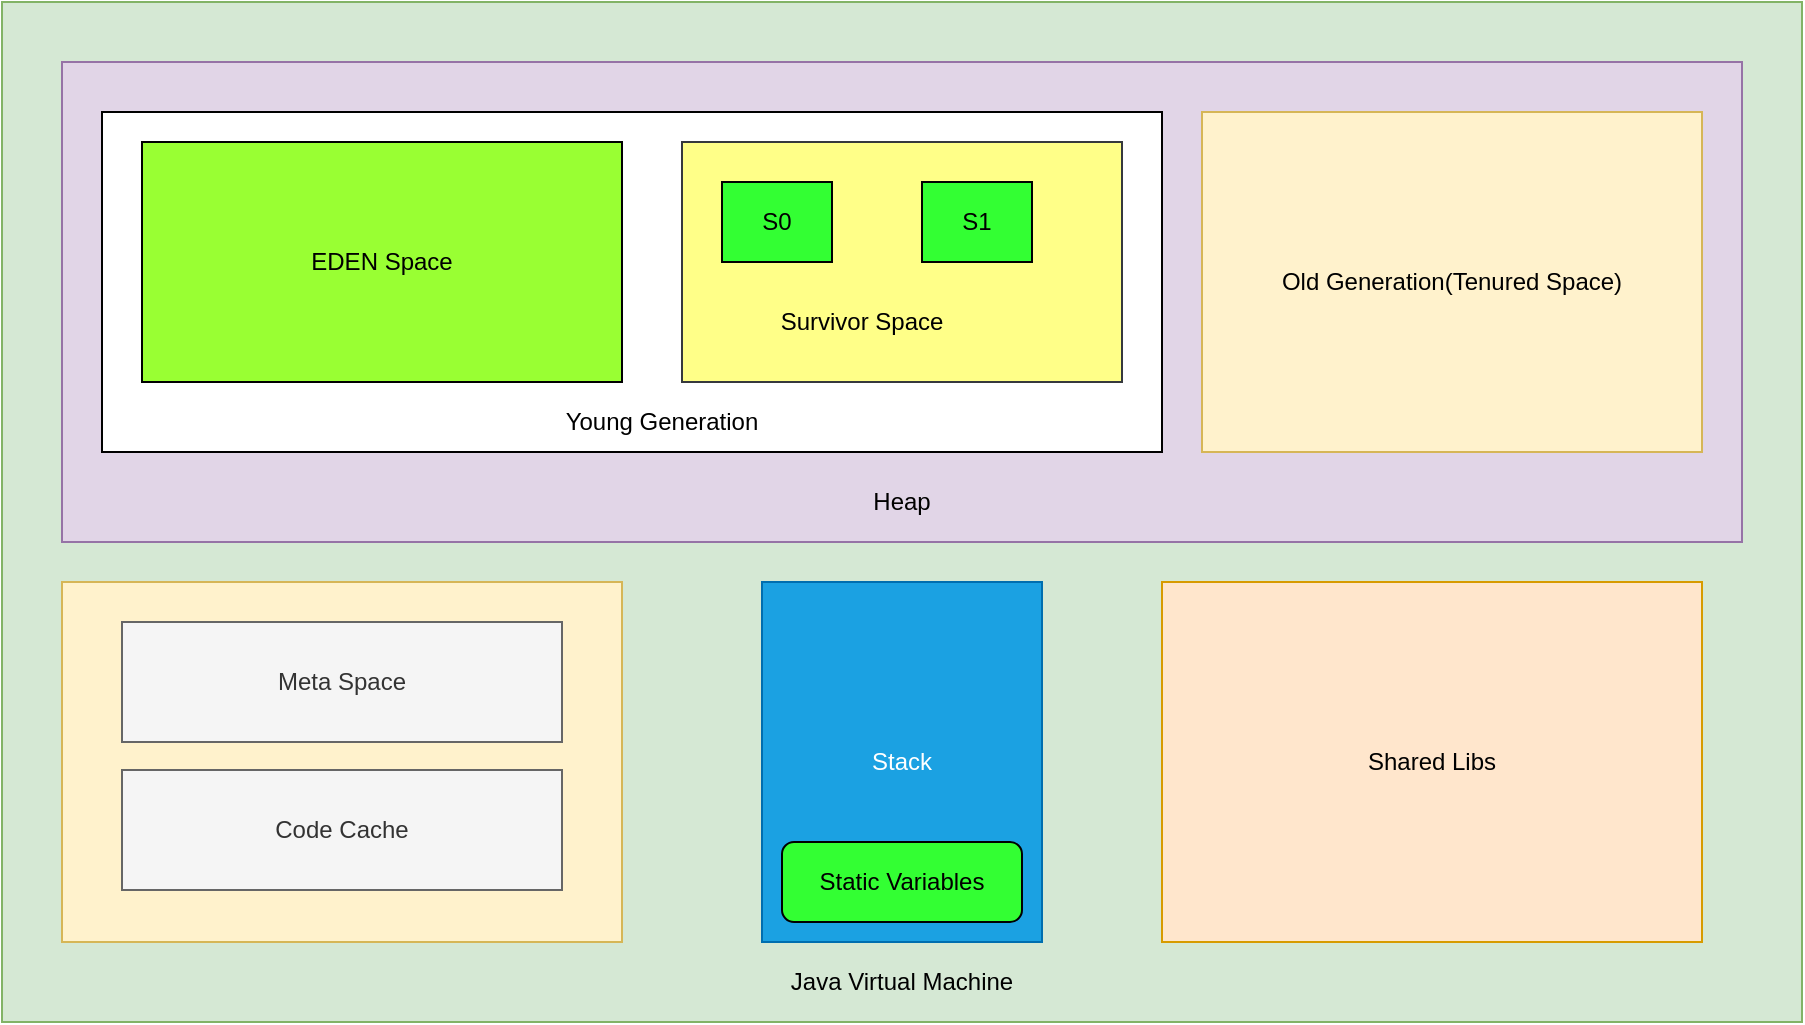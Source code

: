 <mxfile version="12.8.1" type="github">
  <diagram id="fYlT-qgMvDmgtbf688Lp" name="Page-1">
    <mxGraphModel dx="932" dy="563" grid="1" gridSize="10" guides="1" tooltips="1" connect="1" arrows="1" fold="1" page="1" pageScale="1" pageWidth="1169" pageHeight="827" background="#ffffff" math="0" shadow="0">
      <root>
        <mxCell id="0" />
        <mxCell id="1" parent="0" />
        <mxCell id="ZaRDPEM_tK5nOq3Euos4-1" value="" style="rounded=0;whiteSpace=wrap;html=1;fillColor=#d5e8d4;strokeColor=#82b366;" vertex="1" parent="1">
          <mxGeometry x="20" y="30" width="900" height="510" as="geometry" />
        </mxCell>
        <mxCell id="ZaRDPEM_tK5nOq3Euos4-2" value="" style="rounded=0;whiteSpace=wrap;html=1;fillColor=#e1d5e7;strokeColor=#9673a6;gradientColor=none;" vertex="1" parent="1">
          <mxGeometry x="50" y="60" width="840" height="240" as="geometry" />
        </mxCell>
        <mxCell id="ZaRDPEM_tK5nOq3Euos4-3" value="" style="rounded=0;whiteSpace=wrap;html=1;" vertex="1" parent="1">
          <mxGeometry x="70" y="85" width="530" height="170" as="geometry" />
        </mxCell>
        <mxCell id="ZaRDPEM_tK5nOq3Euos4-4" value="Old Generation(Tenured Space)" style="rounded=0;whiteSpace=wrap;html=1;fillColor=#fff2cc;strokeColor=#d6b656;" vertex="1" parent="1">
          <mxGeometry x="620" y="85" width="250" height="170" as="geometry" />
        </mxCell>
        <mxCell id="ZaRDPEM_tK5nOq3Euos4-5" value="EDEN Space" style="rounded=0;whiteSpace=wrap;html=1;fillColor=#99FF33;" vertex="1" parent="1">
          <mxGeometry x="90" y="100" width="240" height="120" as="geometry" />
        </mxCell>
        <mxCell id="ZaRDPEM_tK5nOq3Euos4-6" value="" style="rounded=0;whiteSpace=wrap;html=1;fillColor=#ffff88;strokeColor=#36393d;" vertex="1" parent="1">
          <mxGeometry x="360" y="100" width="220" height="120" as="geometry" />
        </mxCell>
        <mxCell id="ZaRDPEM_tK5nOq3Euos4-8" value="" style="rounded=0;whiteSpace=wrap;html=1;fillColor=#fff2cc;strokeColor=#d6b656;" vertex="1" parent="1">
          <mxGeometry x="50" y="320" width="280" height="180" as="geometry" />
        </mxCell>
        <mxCell id="ZaRDPEM_tK5nOq3Euos4-9" value="Stack" style="rounded=0;whiteSpace=wrap;html=1;fillColor=#1ba1e2;strokeColor=#006EAF;fontColor=#ffffff;" vertex="1" parent="1">
          <mxGeometry x="400" y="320" width="140" height="180" as="geometry" />
        </mxCell>
        <mxCell id="ZaRDPEM_tK5nOq3Euos4-10" value="Shared Libs" style="rounded=0;whiteSpace=wrap;html=1;fillColor=#ffe6cc;strokeColor=#d79b00;" vertex="1" parent="1">
          <mxGeometry x="600" y="320" width="270" height="180" as="geometry" />
        </mxCell>
        <mxCell id="ZaRDPEM_tK5nOq3Euos4-11" value="S0" style="rounded=0;whiteSpace=wrap;html=1;fillColor=#33FF33;gradientColor=none;" vertex="1" parent="1">
          <mxGeometry x="380" y="120" width="55" height="40" as="geometry" />
        </mxCell>
        <mxCell id="ZaRDPEM_tK5nOq3Euos4-12" value="S1" style="rounded=0;whiteSpace=wrap;html=1;fillColor=#33FF33;gradientColor=none;" vertex="1" parent="1">
          <mxGeometry x="480" y="120" width="55" height="40" as="geometry" />
        </mxCell>
        <mxCell id="ZaRDPEM_tK5nOq3Euos4-13" value="Survivor Space" style="text;html=1;strokeColor=none;fillColor=none;align=center;verticalAlign=middle;whiteSpace=wrap;rounded=0;" vertex="1" parent="1">
          <mxGeometry x="380" y="180" width="140" height="20" as="geometry" />
        </mxCell>
        <mxCell id="ZaRDPEM_tK5nOq3Euos4-16" value="Young Generation" style="text;html=1;strokeColor=none;fillColor=none;align=center;verticalAlign=middle;whiteSpace=wrap;rounded=0;" vertex="1" parent="1">
          <mxGeometry x="290" y="230" width="120" height="20" as="geometry" />
        </mxCell>
        <mxCell id="ZaRDPEM_tK5nOq3Euos4-17" value="Meta Space" style="rounded=0;whiteSpace=wrap;html=1;fillColor=#f5f5f5;strokeColor=#666666;fontColor=#333333;" vertex="1" parent="1">
          <mxGeometry x="80" y="340" width="220" height="60" as="geometry" />
        </mxCell>
        <mxCell id="ZaRDPEM_tK5nOq3Euos4-18" value="Code Cache" style="rounded=0;whiteSpace=wrap;html=1;fillColor=#f5f5f5;strokeColor=#666666;fontColor=#333333;" vertex="1" parent="1">
          <mxGeometry x="80" y="414" width="220" height="60" as="geometry" />
        </mxCell>
        <mxCell id="ZaRDPEM_tK5nOq3Euos4-19" value="Heap" style="text;html=1;strokeColor=none;fillColor=none;align=center;verticalAlign=middle;whiteSpace=wrap;rounded=0;" vertex="1" parent="1">
          <mxGeometry x="450" y="270" width="40" height="20" as="geometry" />
        </mxCell>
        <mxCell id="ZaRDPEM_tK5nOq3Euos4-20" value="Java Virtual Machine" style="text;html=1;strokeColor=none;fillColor=none;align=center;verticalAlign=middle;whiteSpace=wrap;rounded=0;" vertex="1" parent="1">
          <mxGeometry x="380" y="510" width="180" height="20" as="geometry" />
        </mxCell>
        <mxCell id="ZaRDPEM_tK5nOq3Euos4-22" value="Static Variables" style="rounded=1;whiteSpace=wrap;html=1;fillColor=#33FF33;gradientColor=none;" vertex="1" parent="1">
          <mxGeometry x="410" y="450" width="120" height="40" as="geometry" />
        </mxCell>
      </root>
    </mxGraphModel>
  </diagram>
</mxfile>
